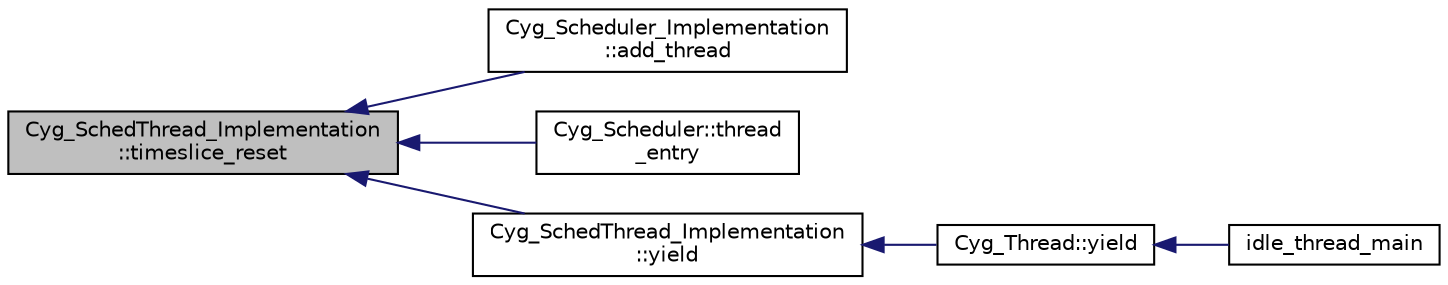 digraph "Cyg_SchedThread_Implementation::timeslice_reset"
{
  edge [fontname="Helvetica",fontsize="10",labelfontname="Helvetica",labelfontsize="10"];
  node [fontname="Helvetica",fontsize="10",shape=record];
  rankdir="LR";
  Node1 [label="Cyg_SchedThread_Implementation\l::timeslice_reset",height=0.2,width=0.4,color="black", fillcolor="grey75", style="filled" fontcolor="black"];
  Node1 -> Node2 [dir="back",color="midnightblue",fontsize="10",style="solid",fontname="Helvetica"];
  Node2 [label="Cyg_Scheduler_Implementation\l::add_thread",height=0.2,width=0.4,color="black", fillcolor="white", style="filled",URL="$class_cyg___scheduler___implementation.html#ad6a05d4eeef2a3f196c57aaad0de70d1"];
  Node1 -> Node3 [dir="back",color="midnightblue",fontsize="10",style="solid",fontname="Helvetica"];
  Node3 [label="Cyg_Scheduler::thread\l_entry",height=0.2,width=0.4,color="black", fillcolor="white", style="filled",URL="$class_cyg___scheduler.html#a2dfdb7b0a2485dc61e7b6cd92c193f7d"];
  Node1 -> Node4 [dir="back",color="midnightblue",fontsize="10",style="solid",fontname="Helvetica"];
  Node4 [label="Cyg_SchedThread_Implementation\l::yield",height=0.2,width=0.4,color="black", fillcolor="white", style="filled",URL="$class_cyg___sched_thread___implementation.html#a74789ffbf16253a8a98f285bc16fc5cd"];
  Node4 -> Node5 [dir="back",color="midnightblue",fontsize="10",style="solid",fontname="Helvetica"];
  Node5 [label="Cyg_Thread::yield",height=0.2,width=0.4,color="black", fillcolor="white", style="filled",URL="$class_cyg___thread.html#a9e4d6dc7268a1c87fc4875bc0d3e0ba5"];
  Node5 -> Node6 [dir="back",color="midnightblue",fontsize="10",style="solid",fontname="Helvetica"];
  Node6 [label="idle_thread_main",height=0.2,width=0.4,color="black", fillcolor="white", style="filled",URL="$thread_8cxx.html#ab41818e0f3d9ad7695412191d8d01f2d"];
}
